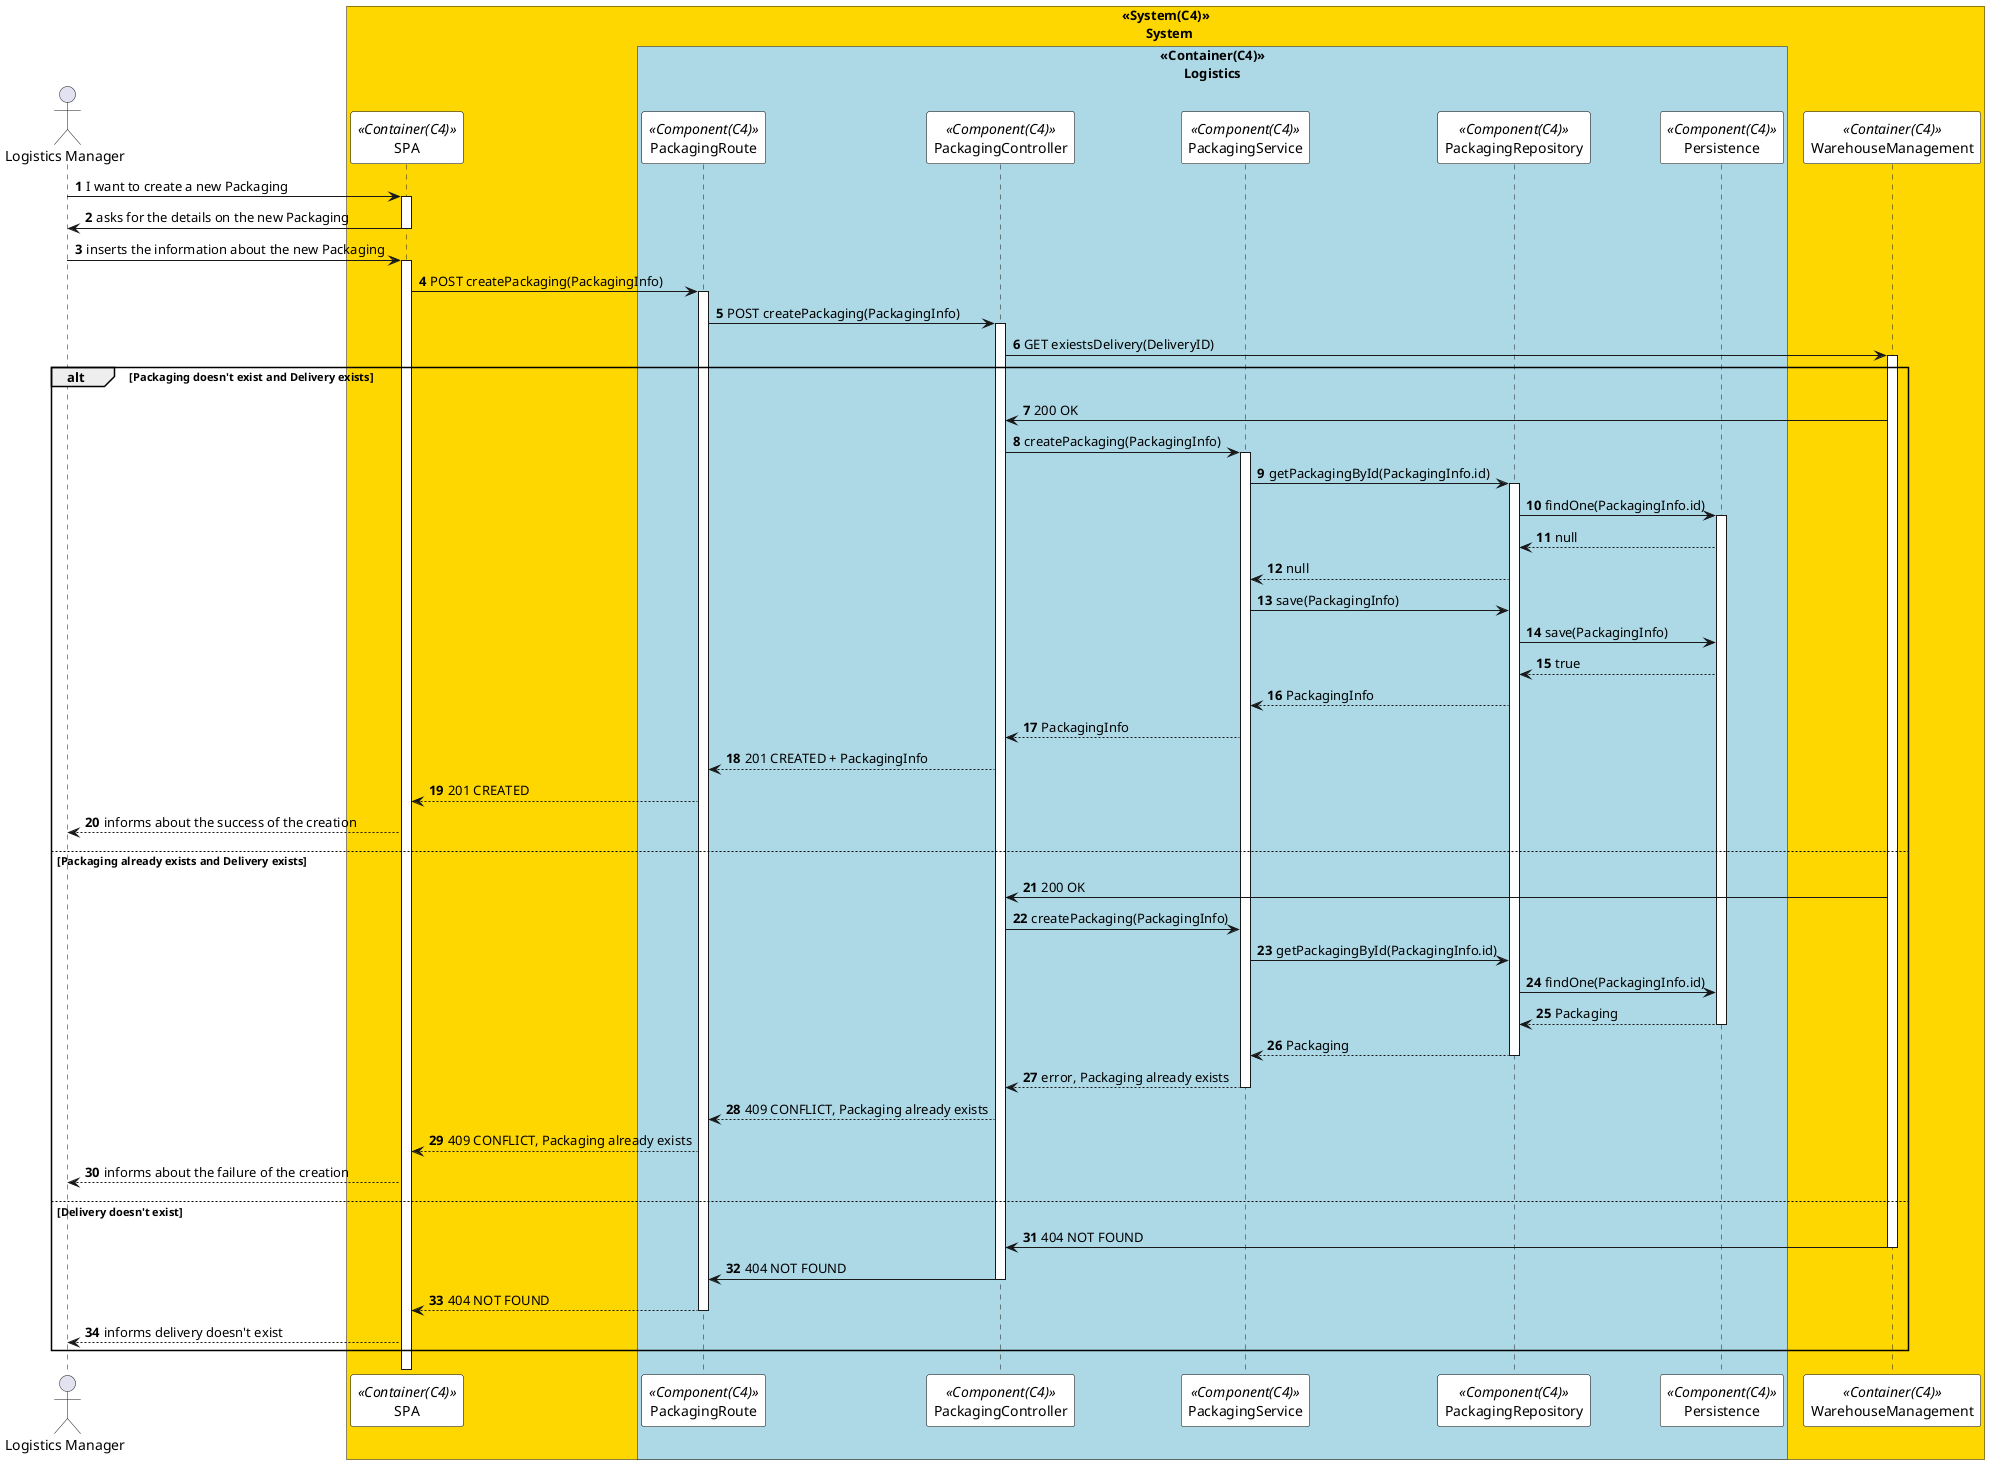 @startuml createPackagingSD
autonumber
!pragma teoz true
skinparam sequence {
ParticipantBorderColor black
ParticipantBackgroundColor white
}
actor "Logistics Manager" as manager


box "<<System(C4)>>\n       System" #Gold
participant SPA as  SPA <<Container(C4)>>
box "<<Container(C4)>>\n       Logistics" #LightBlue
participant PackagingRoute as Route <<Component(C4)>>
participant PackagingController as Controller <<Component(C4)>>
participant PackagingService as Service <<Component(C4)>>
participant PackagingRepository as Repository <<Component(C4)>>
participant Persistence as Persistence <<Component(C4)>>
end box
participant WarehouseManagement as WarehouseManagement <<Container(C4)>>
end box


manager -> SPA: I want to create a new Packaging
activate SPA

SPA -> manager: asks for the details on the new Packaging
deactivate SPA

manager -> SPA: inserts the information about the new Packaging
activate SPA


SPA -> Route: POST createPackaging(PackagingInfo)
activate Route
Route -> Controller: POST createPackaging(PackagingInfo)
activate Controller

Controller -> WarehouseManagement: GET exiestsDelivery(DeliveryID)
activate WarehouseManagement
alt Packaging doesn't exist and Delivery exists

WarehouseManagement -> Controller: 200 OK

Controller -> Service: createPackaging(PackagingInfo)
activate Service
Service -> Repository: getPackagingById(PackagingInfo.id)
activate Repository
Repository -> Persistence: findOne(PackagingInfo.id)
activate Persistence
Persistence --> Repository: null

Repository --> Service: null

Service -> Repository: save(PackagingInfo)

Repository -> Persistence: save(PackagingInfo)

Persistence --> Repository: true

Repository --> Service: PackagingInfo

Service --> Controller: PackagingInfo

Controller --> Route: 201 CREATED + PackagingInfo

Route --> SPA: 201 CREATED

SPA --> manager: informs about the success of the creation

else Packaging already exists and Delivery exists

WarehouseManagement -> Controller: 200 OK

Controller -> Service: createPackaging(PackagingInfo)

Service -> Repository: getPackagingById(PackagingInfo.id)

Repository -> Persistence: findOne(PackagingInfo.id)

Persistence --> Repository: Packaging
deactivate Persistence
Repository --> Service: Packaging
deactivate Repository
Service --> Controller: error, Packaging already exists
deactivate Service
Controller --> Route: 409 CONFLICT, Packaging already exists

Route --> SPA: 409 CONFLICT, Packaging already exists

SPA --> manager: informs about the failure of the creation


else Delivery doesn't exist

WarehouseManagement -> Controller: 404 NOT FOUND
deactivate WarehouseManagement
Controller -> Route: 404 NOT FOUND
deactivate Controller
Route --> SPA: 404 NOT FOUND
deactivate Route

SPA --> manager: informs delivery doesn't exist


end

deactivate SPA
deactivate manager

@enduml